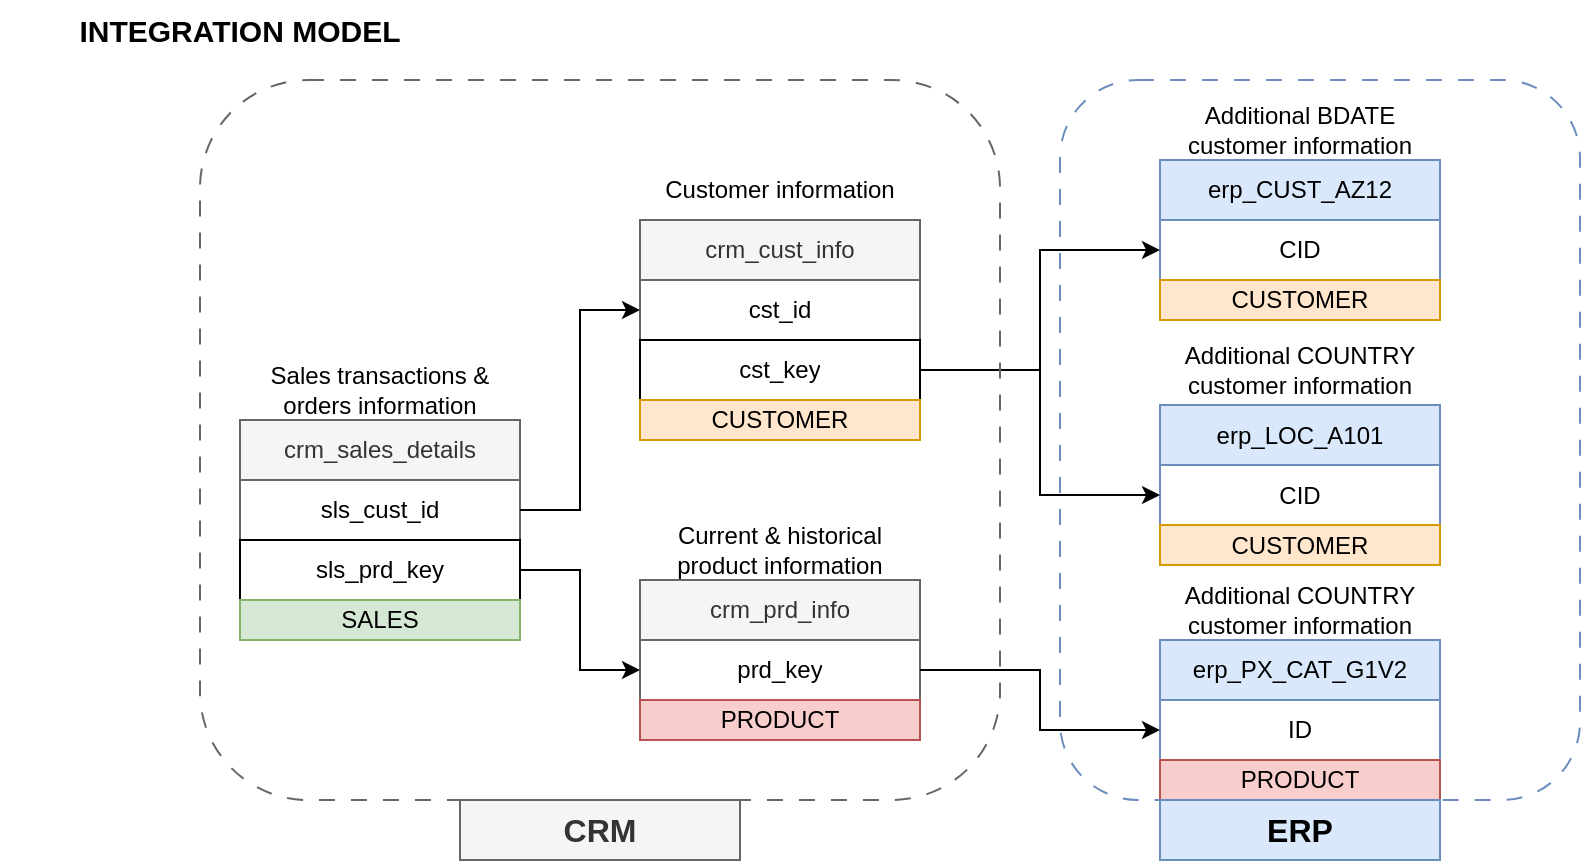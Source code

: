 <mxfile version="28.0.6">
  <diagram name="Página-1" id="g_7RSB4d2_iD8BFNp-J0">
    <mxGraphModel dx="1042" dy="626" grid="1" gridSize="10" guides="1" tooltips="1" connect="1" arrows="1" fold="1" page="1" pageScale="1" pageWidth="827" pageHeight="1169" math="0" shadow="0">
      <root>
        <mxCell id="0" />
        <mxCell id="1" parent="0" />
        <mxCell id="FLwpiXu6g_xVYzVOg_wH-33" value="" style="rounded=1;whiteSpace=wrap;html=1;fillColor=none;dashed=1;dashPattern=8 8;strokeColor=#6c8ebf;" vertex="1" parent="1">
          <mxGeometry x="530" y="80" width="260" height="360" as="geometry" />
        </mxCell>
        <mxCell id="FLwpiXu6g_xVYzVOg_wH-1" value="&lt;b&gt;&lt;font style=&quot;font-size: 15px;&quot;&gt;INTEGRATION MODEL&lt;/font&gt;&lt;/b&gt;" style="text;html=1;align=center;verticalAlign=middle;whiteSpace=wrap;rounded=0;" vertex="1" parent="1">
          <mxGeometry y="40" width="240" height="30" as="geometry" />
        </mxCell>
        <mxCell id="FLwpiXu6g_xVYzVOg_wH-3" value="crm_cust_info" style="swimlane;fontStyle=0;childLayout=stackLayout;horizontal=1;startSize=30;horizontalStack=0;resizeParent=1;resizeParentMax=0;resizeLast=0;collapsible=1;marginBottom=0;whiteSpace=wrap;html=1;align=center;fillColor=#f5f5f5;fontColor=#333333;strokeColor=#666666;" vertex="1" parent="1">
          <mxGeometry x="320" y="150" width="140" height="90" as="geometry" />
        </mxCell>
        <mxCell id="FLwpiXu6g_xVYzVOg_wH-4" value="cst_id" style="text;strokeColor=none;fillColor=none;align=center;verticalAlign=middle;spacingLeft=4;spacingRight=4;overflow=hidden;points=[[0,0.5],[1,0.5]];portConstraint=eastwest;rotatable=0;whiteSpace=wrap;html=1;" vertex="1" parent="FLwpiXu6g_xVYzVOg_wH-3">
          <mxGeometry y="30" width="140" height="30" as="geometry" />
        </mxCell>
        <mxCell id="FLwpiXu6g_xVYzVOg_wH-21" value="cst_key" style="text;strokeColor=default;fillColor=none;align=center;verticalAlign=middle;spacingLeft=4;spacingRight=4;overflow=hidden;points=[[0,0.5],[1,0.5]];portConstraint=eastwest;rotatable=0;whiteSpace=wrap;html=1;" vertex="1" parent="FLwpiXu6g_xVYzVOg_wH-3">
          <mxGeometry y="60" width="140" height="30" as="geometry" />
        </mxCell>
        <mxCell id="FLwpiXu6g_xVYzVOg_wH-7" value="crm_prd_info" style="swimlane;fontStyle=0;childLayout=stackLayout;horizontal=1;startSize=30;horizontalStack=0;resizeParent=1;resizeParentMax=0;resizeLast=0;collapsible=1;marginBottom=0;whiteSpace=wrap;html=1;align=center;fillColor=#f5f5f5;fontColor=#333333;strokeColor=#666666;" vertex="1" parent="1">
          <mxGeometry x="320" y="330" width="140" height="60" as="geometry" />
        </mxCell>
        <mxCell id="FLwpiXu6g_xVYzVOg_wH-8" value="prd_key" style="text;strokeColor=none;fillColor=none;align=center;verticalAlign=middle;spacingLeft=4;spacingRight=4;overflow=hidden;points=[[0,0.5],[1,0.5]];portConstraint=eastwest;rotatable=0;whiteSpace=wrap;html=1;" vertex="1" parent="FLwpiXu6g_xVYzVOg_wH-7">
          <mxGeometry y="30" width="140" height="30" as="geometry" />
        </mxCell>
        <mxCell id="FLwpiXu6g_xVYzVOg_wH-9" value="Customer information" style="text;html=1;align=center;verticalAlign=middle;whiteSpace=wrap;rounded=0;" vertex="1" parent="1">
          <mxGeometry x="320" y="120" width="140" height="30" as="geometry" />
        </mxCell>
        <mxCell id="FLwpiXu6g_xVYzVOg_wH-10" value="Current &amp;amp; historical product information" style="text;html=1;align=center;verticalAlign=middle;whiteSpace=wrap;rounded=0;" vertex="1" parent="1">
          <mxGeometry x="320" y="300" width="140" height="30" as="geometry" />
        </mxCell>
        <mxCell id="FLwpiXu6g_xVYzVOg_wH-11" value="crm_sales_details" style="swimlane;fontStyle=0;childLayout=stackLayout;horizontal=1;startSize=30;horizontalStack=0;resizeParent=1;resizeParentMax=0;resizeLast=0;collapsible=1;marginBottom=0;whiteSpace=wrap;html=1;align=center;fillColor=#f5f5f5;fontColor=#333333;strokeColor=#666666;" vertex="1" parent="1">
          <mxGeometry x="120" y="250" width="140" height="90" as="geometry" />
        </mxCell>
        <mxCell id="FLwpiXu6g_xVYzVOg_wH-12" value="sls_cust_id" style="text;strokeColor=none;fillColor=none;align=center;verticalAlign=middle;spacingLeft=4;spacingRight=4;overflow=hidden;points=[[0,0.5],[1,0.5]];portConstraint=eastwest;rotatable=0;whiteSpace=wrap;html=1;" vertex="1" parent="FLwpiXu6g_xVYzVOg_wH-11">
          <mxGeometry y="30" width="140" height="30" as="geometry" />
        </mxCell>
        <mxCell id="FLwpiXu6g_xVYzVOg_wH-14" value="sls_prd_key" style="text;strokeColor=default;fillColor=none;align=center;verticalAlign=middle;spacingLeft=4;spacingRight=4;overflow=hidden;points=[[0,0.5],[1,0.5]];portConstraint=eastwest;rotatable=0;whiteSpace=wrap;html=1;" vertex="1" parent="FLwpiXu6g_xVYzVOg_wH-11">
          <mxGeometry y="60" width="140" height="30" as="geometry" />
        </mxCell>
        <mxCell id="FLwpiXu6g_xVYzVOg_wH-13" value="Sales transactions &amp;amp; orders information" style="text;html=1;align=center;verticalAlign=middle;whiteSpace=wrap;rounded=0;" vertex="1" parent="1">
          <mxGeometry x="120" y="220" width="140" height="30" as="geometry" />
        </mxCell>
        <mxCell id="FLwpiXu6g_xVYzVOg_wH-15" style="edgeStyle=orthogonalEdgeStyle;rounded=0;orthogonalLoop=1;jettySize=auto;html=1;entryX=0;entryY=0.5;entryDx=0;entryDy=0;" edge="1" parent="1" source="FLwpiXu6g_xVYzVOg_wH-12" target="FLwpiXu6g_xVYzVOg_wH-4">
          <mxGeometry relative="1" as="geometry" />
        </mxCell>
        <mxCell id="FLwpiXu6g_xVYzVOg_wH-16" style="edgeStyle=orthogonalEdgeStyle;rounded=0;orthogonalLoop=1;jettySize=auto;html=1;entryX=0;entryY=0.5;entryDx=0;entryDy=0;" edge="1" parent="1" source="FLwpiXu6g_xVYzVOg_wH-14" target="FLwpiXu6g_xVYzVOg_wH-8">
          <mxGeometry relative="1" as="geometry" />
        </mxCell>
        <mxCell id="FLwpiXu6g_xVYzVOg_wH-17" value="erp_CUST_AZ12" style="swimlane;fontStyle=0;childLayout=stackLayout;horizontal=1;startSize=30;horizontalStack=0;resizeParent=1;resizeParentMax=0;resizeLast=0;collapsible=1;marginBottom=0;whiteSpace=wrap;html=1;align=center;fillColor=#dae8fc;strokeColor=#6c8ebf;" vertex="1" parent="1">
          <mxGeometry x="580" y="120" width="140" height="60" as="geometry" />
        </mxCell>
        <mxCell id="FLwpiXu6g_xVYzVOg_wH-18" value="CID" style="text;strokeColor=none;fillColor=none;align=center;verticalAlign=middle;spacingLeft=4;spacingRight=4;overflow=hidden;points=[[0,0.5],[1,0.5]];portConstraint=eastwest;rotatable=0;whiteSpace=wrap;html=1;" vertex="1" parent="FLwpiXu6g_xVYzVOg_wH-17">
          <mxGeometry y="30" width="140" height="30" as="geometry" />
        </mxCell>
        <mxCell id="FLwpiXu6g_xVYzVOg_wH-19" value="Additional BDATE customer information" style="text;html=1;align=center;verticalAlign=middle;whiteSpace=wrap;rounded=0;" vertex="1" parent="1">
          <mxGeometry x="580" y="90" width="140" height="30" as="geometry" />
        </mxCell>
        <mxCell id="FLwpiXu6g_xVYzVOg_wH-22" style="edgeStyle=orthogonalEdgeStyle;rounded=0;orthogonalLoop=1;jettySize=auto;html=1;entryX=0;entryY=0.5;entryDx=0;entryDy=0;" edge="1" parent="1" source="FLwpiXu6g_xVYzVOg_wH-21" target="FLwpiXu6g_xVYzVOg_wH-18">
          <mxGeometry relative="1" as="geometry" />
        </mxCell>
        <mxCell id="FLwpiXu6g_xVYzVOg_wH-23" value="erp_LOC_A101" style="swimlane;fontStyle=0;childLayout=stackLayout;horizontal=1;startSize=30;horizontalStack=0;resizeParent=1;resizeParentMax=0;resizeLast=0;collapsible=1;marginBottom=0;whiteSpace=wrap;html=1;align=center;fillColor=#dae8fc;strokeColor=#6c8ebf;" vertex="1" parent="1">
          <mxGeometry x="580" y="242.5" width="140" height="60" as="geometry" />
        </mxCell>
        <mxCell id="FLwpiXu6g_xVYzVOg_wH-24" value="CID" style="text;strokeColor=none;fillColor=none;align=center;verticalAlign=middle;spacingLeft=4;spacingRight=4;overflow=hidden;points=[[0,0.5],[1,0.5]];portConstraint=eastwest;rotatable=0;whiteSpace=wrap;html=1;" vertex="1" parent="FLwpiXu6g_xVYzVOg_wH-23">
          <mxGeometry y="30" width="140" height="30" as="geometry" />
        </mxCell>
        <mxCell id="FLwpiXu6g_xVYzVOg_wH-25" value="Additional COUNTRY customer information" style="text;html=1;align=center;verticalAlign=middle;whiteSpace=wrap;rounded=0;" vertex="1" parent="1">
          <mxGeometry x="580" y="210" width="140" height="30" as="geometry" />
        </mxCell>
        <mxCell id="FLwpiXu6g_xVYzVOg_wH-27" style="edgeStyle=orthogonalEdgeStyle;rounded=0;orthogonalLoop=1;jettySize=auto;html=1;entryX=0;entryY=0.5;entryDx=0;entryDy=0;" edge="1" parent="1" source="FLwpiXu6g_xVYzVOg_wH-21" target="FLwpiXu6g_xVYzVOg_wH-24">
          <mxGeometry relative="1" as="geometry" />
        </mxCell>
        <mxCell id="FLwpiXu6g_xVYzVOg_wH-28" value="erp_PX_CAT_G1V2" style="swimlane;fontStyle=0;childLayout=stackLayout;horizontal=1;startSize=30;horizontalStack=0;resizeParent=1;resizeParentMax=0;resizeLast=0;collapsible=1;marginBottom=0;whiteSpace=wrap;html=1;align=center;fillColor=#dae8fc;strokeColor=#6c8ebf;" vertex="1" parent="1">
          <mxGeometry x="580" y="360" width="140" height="60" as="geometry" />
        </mxCell>
        <mxCell id="FLwpiXu6g_xVYzVOg_wH-29" value="ID" style="text;strokeColor=none;fillColor=none;align=center;verticalAlign=middle;spacingLeft=4;spacingRight=4;overflow=hidden;points=[[0,0.5],[1,0.5]];portConstraint=eastwest;rotatable=0;whiteSpace=wrap;html=1;" vertex="1" parent="FLwpiXu6g_xVYzVOg_wH-28">
          <mxGeometry y="30" width="140" height="30" as="geometry" />
        </mxCell>
        <mxCell id="FLwpiXu6g_xVYzVOg_wH-30" value="Additional COUNTRY customer information" style="text;html=1;align=center;verticalAlign=middle;whiteSpace=wrap;rounded=0;" vertex="1" parent="1">
          <mxGeometry x="580" y="330" width="140" height="30" as="geometry" />
        </mxCell>
        <mxCell id="FLwpiXu6g_xVYzVOg_wH-31" style="edgeStyle=orthogonalEdgeStyle;rounded=0;orthogonalLoop=1;jettySize=auto;html=1;entryX=0;entryY=0.5;entryDx=0;entryDy=0;" edge="1" parent="1" source="FLwpiXu6g_xVYzVOg_wH-8" target="FLwpiXu6g_xVYzVOg_wH-29">
          <mxGeometry relative="1" as="geometry" />
        </mxCell>
        <mxCell id="FLwpiXu6g_xVYzVOg_wH-32" value="" style="rounded=1;whiteSpace=wrap;html=1;fillColor=none;dashed=1;dashPattern=8 8;strokeColor=#666666;fontColor=#333333;" vertex="1" parent="1">
          <mxGeometry x="100" y="80" width="400" height="360" as="geometry" />
        </mxCell>
        <mxCell id="FLwpiXu6g_xVYzVOg_wH-34" value="CRM" style="text;html=1;align=center;verticalAlign=middle;whiteSpace=wrap;rounded=0;fillColor=#f5f5f5;strokeColor=#666666;fontStyle=1;fontSize=16;fontColor=#333333;" vertex="1" parent="1">
          <mxGeometry x="230" y="440" width="140" height="30" as="geometry" />
        </mxCell>
        <mxCell id="FLwpiXu6g_xVYzVOg_wH-35" value="ERP" style="text;html=1;align=center;verticalAlign=middle;whiteSpace=wrap;rounded=0;" vertex="1" parent="1">
          <mxGeometry x="630" y="440" width="60" height="30" as="geometry" />
        </mxCell>
        <mxCell id="FLwpiXu6g_xVYzVOg_wH-36" value="PRODUCT" style="rounded=0;whiteSpace=wrap;html=1;fillColor=#f8cecc;strokeColor=#b85450;" vertex="1" parent="1">
          <mxGeometry x="320" y="390" width="140" height="20" as="geometry" />
        </mxCell>
        <mxCell id="FLwpiXu6g_xVYzVOg_wH-38" value="PRODUCT" style="rounded=0;whiteSpace=wrap;html=1;fillColor=#f8cecc;strokeColor=#b85450;" vertex="1" parent="1">
          <mxGeometry x="580" y="420" width="140" height="20" as="geometry" />
        </mxCell>
        <mxCell id="FLwpiXu6g_xVYzVOg_wH-39" value="CUSTOMER" style="rounded=0;whiteSpace=wrap;html=1;fillColor=#ffe6cc;strokeColor=#d79b00;" vertex="1" parent="1">
          <mxGeometry x="320" y="240" width="140" height="20" as="geometry" />
        </mxCell>
        <mxCell id="FLwpiXu6g_xVYzVOg_wH-40" value="CUSTOMER" style="rounded=0;whiteSpace=wrap;html=1;fillColor=#ffe6cc;strokeColor=#d79b00;" vertex="1" parent="1">
          <mxGeometry x="580" y="302.5" width="140" height="20" as="geometry" />
        </mxCell>
        <mxCell id="FLwpiXu6g_xVYzVOg_wH-41" value="CUSTOMER" style="rounded=0;whiteSpace=wrap;html=1;fillColor=#ffe6cc;strokeColor=#d79b00;" vertex="1" parent="1">
          <mxGeometry x="580" y="180" width="140" height="20" as="geometry" />
        </mxCell>
        <mxCell id="FLwpiXu6g_xVYzVOg_wH-42" value="SALES" style="rounded=0;whiteSpace=wrap;html=1;fillColor=#d5e8d4;strokeColor=#82b366;" vertex="1" parent="1">
          <mxGeometry x="120" y="340" width="140" height="20" as="geometry" />
        </mxCell>
        <mxCell id="FLwpiXu6g_xVYzVOg_wH-43" value="ERP" style="text;html=1;align=center;verticalAlign=middle;whiteSpace=wrap;rounded=0;fillColor=#dae8fc;strokeColor=#6c8ebf;fontStyle=1;fontSize=16;" vertex="1" parent="1">
          <mxGeometry x="580" y="440" width="140" height="30" as="geometry" />
        </mxCell>
      </root>
    </mxGraphModel>
  </diagram>
</mxfile>
